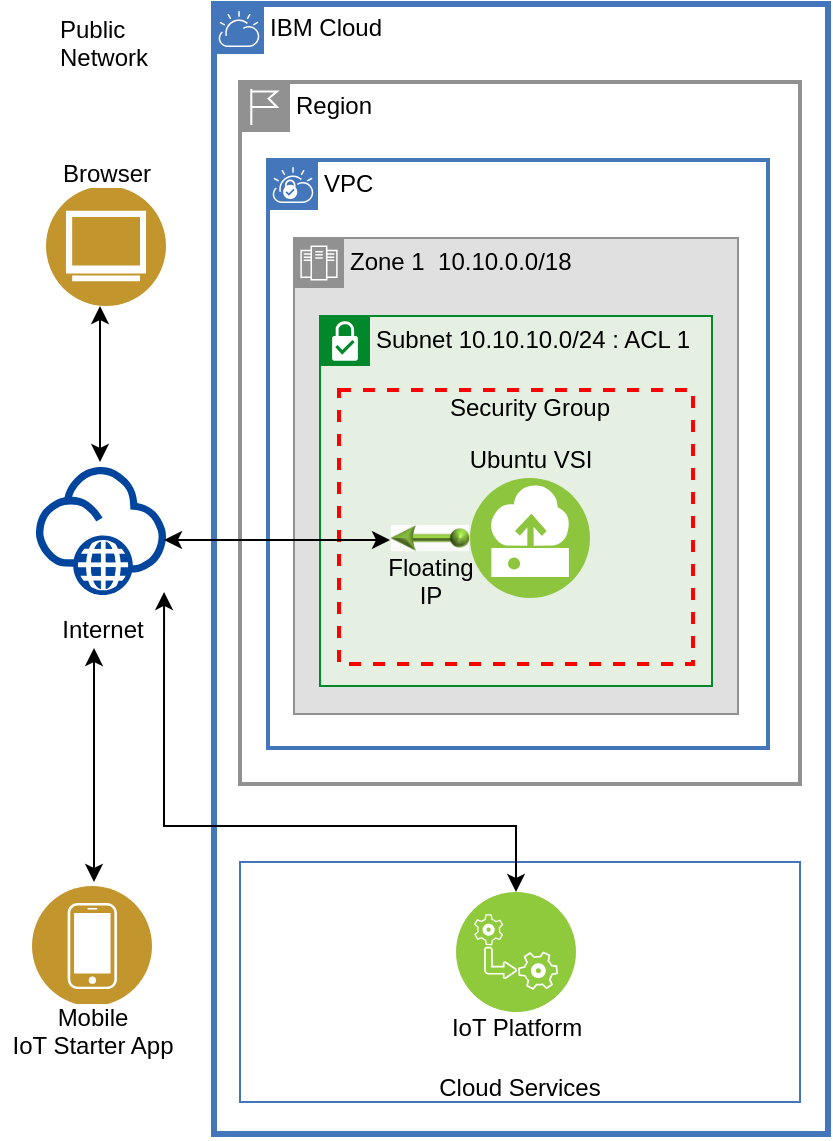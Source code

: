 <mxfile version="12.6.5" type="device"><diagram id="gla63Dk0FSsQ5Y3dld1r" name="Page-1"><mxGraphModel dx="786" dy="-342" grid="1" gridSize="10" guides="1" tooltips="1" connect="1" arrows="1" fold="1" page="1" pageScale="1" pageWidth="1169" pageHeight="827" math="0" shadow="0"><root><mxCell id="0"/><mxCell id="1" parent="0"/><mxCell id="bTNue8S2Y31426Qi5J3i-1" value="IBM Cloud" style="shape=mxgraph.ibm.box;prType=cloud;fontStyle=0;verticalAlign=top;align=left;spacingLeft=32;spacingTop=4;fillColor=none;rounded=0;whiteSpace=wrap;html=1;strokeColor=#4376BB;strokeWidth=3;dashed=0;container=1;spacing=-4;collapsible=0;" parent="1" vertex="1"><mxGeometry x="190" y="909" width="307" height="565" as="geometry"/></mxCell><mxCell id="bTNue8S2Y31426Qi5J3i-2" value="Region" style="shape=mxgraph.ibm.box;prType=region;fontStyle=0;verticalAlign=top;align=left;spacingLeft=32;spacingTop=4;fillColor=none;rounded=0;whiteSpace=wrap;html=1;strokeColor=#919191;strokeWidth=2;dashed=0;container=1;spacing=-4;collapsible=0;" parent="bTNue8S2Y31426Qi5J3i-1" vertex="1"><mxGeometry x="13" y="39" width="280" height="351" as="geometry"/></mxCell><mxCell id="bTNue8S2Y31426Qi5J3i-3" value="VPC" style="shape=mxgraph.ibm.box;prType=vpc;fontStyle=0;verticalAlign=top;align=left;spacingLeft=32;spacingTop=4;fillColor=none;rounded=0;whiteSpace=wrap;html=1;strokeColor=#4376BB;strokeWidth=2;dashed=0;container=1;spacing=-4;collapsible=0;" parent="bTNue8S2Y31426Qi5J3i-2" vertex="1"><mxGeometry x="14" y="39" width="250" height="294" as="geometry"/></mxCell><mxCell id="bTNue8S2Y31426Qi5J3i-4" value="Zone 1&amp;nbsp; 10.10.0.0/18" style="shape=mxgraph.ibm.box;prType=zone;fontStyle=0;verticalAlign=top;align=left;spacingLeft=32;spacingTop=4;fillColor=#E0E0E0;rounded=0;whiteSpace=wrap;html=1;strokeColor=#919191;strokeWidth=1;dashed=0;container=1;spacing=-4;collapsible=0;" parent="bTNue8S2Y31426Qi5J3i-3" vertex="1"><mxGeometry x="13" y="39" width="222" height="238" as="geometry"/></mxCell><mxCell id="bTNue8S2Y31426Qi5J3i-6" value="Subnet 10.10.10.0/24 : ACL 1" style="shape=mxgraph.ibm.box;prType=subnet;fontStyle=0;verticalAlign=top;align=left;spacingLeft=32;spacingTop=4;fillColor=#E6F0E2;rounded=0;whiteSpace=wrap;html=1;strokeColor=#00882B;strokeWidth=1;dashed=0;container=1;spacing=-4;collapsible=0;" parent="bTNue8S2Y31426Qi5J3i-4" vertex="1"><mxGeometry x="13" y="39" width="196" height="185" as="geometry"/></mxCell><mxCell id="C-B6inx4KxPN2ot2ONpx-7" value="Ubuntu VSI " style="aspect=fixed;perimeter=ellipsePerimeter;html=1;align=center;shadow=0;dashed=0;image;image=img/lib/ibm/vpc/Instance.svg;dashPattern=1 1;fontColor=#000000;fontSize=12;labelPosition=center;verticalLabelPosition=top;verticalAlign=bottom;imageBackground=none;labelBackgroundColor=none;spacingTop=-6;spacingLeft=0;" parent="bTNue8S2Y31426Qi5J3i-6" vertex="1"><mxGeometry x="75" y="81" width="60" height="60" as="geometry"/></mxCell><mxCell id="C-B6inx4KxPN2ot2ONpx-24" value="&lt;div&gt;Floating &lt;br&gt;&lt;/div&gt;&lt;div&gt;IP&lt;/div&gt;" style="aspect=fixed;perimeter=ellipsePerimeter;html=1;align=center;shadow=0;dashed=0;image;image=img/lib/ibm/vpc/FloatingIP.svg;fontColor=#000000;labelPosition=center;verticalLabelPosition=bottom;verticalAlign=top;fontSize=12;spacingLeft=-1;spacingTop=-19;spacingBottom=-20;rotation=0;textDirection=rtl;flipH=0;flipV=1;direction=west;labelBackgroundColor=none;" parent="bTNue8S2Y31426Qi5J3i-6" vertex="1"><mxGeometry x="35" y="91" width="40" height="40" as="geometry"/></mxCell><mxCell id="C-B6inx4KxPN2ot2ONpx-109" value="&lt;div&gt;Security Group&lt;br&gt;&lt;/div&gt;" style="fontStyle=0;verticalAlign=bottom;align=center;spacingTop=0;fillColor=none;rounded=0;whiteSpace=wrap;html=1;strokeColor=#FF0000;strokeWidth=2;dashed=1;container=0;collapsible=0;spacingLeft=13;labelPosition=center;verticalLabelPosition=top;spacingBottom=-18;" parent="bTNue8S2Y31426Qi5J3i-6" vertex="1"><mxGeometry x="9.5" y="37" width="177" height="137" as="geometry"/></mxCell><mxCell id="u5oOe2k3R1d7TPE-o1BB-6" value="Cloud Services" style="fontStyle=0;verticalAlign=top;align=center;spacingTop=-21;fillColor=none;rounded=0;whiteSpace=wrap;html=1;strokeColor=#4376BB;strokeWidth=1;dashed=0;container=1;collapsible=0;labelPosition=center;verticalLabelPosition=bottom;" vertex="1" parent="bTNue8S2Y31426Qi5J3i-1"><mxGeometry x="13" y="429" width="280" height="120" as="geometry"/></mxCell><mxCell id="u5oOe2k3R1d7TPE-o1BB-7" value="IoT Platform" style="aspect=fixed;perimeter=ellipsePerimeter;html=1;align=center;shadow=0;dashed=0;fontColor=#000000;labelBackgroundColor=#ffffff;fontSize=12;spacingTop=-6;image;image=img/lib/ibm/vpc/CloudServices.svg;strokeColor=#FFFFFF;" vertex="1" parent="u5oOe2k3R1d7TPE-o1BB-6"><mxGeometry x="108" y="15" width="60" height="60" as="geometry"/></mxCell><mxCell id="u5oOe2k3R1d7TPE-o1BB-10" value="&lt;div&gt;Public&lt;/div&gt;&lt;div&gt; Network&lt;/div&gt;" style="shape=mxgraph.ibm.box;prType=public;fontStyle=0;verticalAlign=top;align=left;spacingLeft=32;spacingTop=4;fillColor=none;rounded=0;whiteSpace=wrap;html=1;strokeColor=#FFFFFF;strokeWidth=3;dashed=0;container=1;spacing=-4;collapsible=0;fontColor=#000000;" vertex="1" parent="1"><mxGeometry x="85" y="910" width="102" height="565" as="geometry"/></mxCell><mxCell id="u5oOe2k3R1d7TPE-o1BB-22" style="edgeStyle=orthogonalEdgeStyle;rounded=0;orthogonalLoop=1;jettySize=auto;html=1;startArrow=classic;startFill=1;fontColor=#000000;" edge="1" parent="u5oOe2k3R1d7TPE-o1BB-10"><mxGeometry relative="1" as="geometry"><mxPoint x="45" y="438" as="sourcePoint"/><mxPoint x="45" y="321" as="targetPoint"/><Array as="points"><mxPoint x="45" y="430"/><mxPoint x="45" y="430"/></Array></mxGeometry></mxCell><mxCell id="u5oOe2k3R1d7TPE-o1BB-9" value="&lt;div&gt;Mobile&lt;/div&gt;&lt;div&gt;IoT Starter App&lt;/div&gt;" style="aspect=fixed;perimeter=ellipsePerimeter;html=1;align=center;shadow=0;dashed=0;fontColor=#000000;labelBackgroundColor=#ffffff;fontSize=12;spacingTop=-8;image;image=img/lib/ibm/users/device.svg;strokeColor=#FFFFFF;spacingBottom=0;" vertex="1" parent="u5oOe2k3R1d7TPE-o1BB-10"><mxGeometry x="14" y="440" width="60" height="60" as="geometry"/></mxCell><mxCell id="u5oOe2k3R1d7TPE-o1BB-8" value="Browser" style="aspect=fixed;perimeter=ellipsePerimeter;html=1;align=center;shadow=0;dashed=0;fontColor=#000000;labelBackgroundColor=#ffffff;fontSize=12;spacingTop=3;image;image=img/lib/ibm/users/browser.svg;strokeColor=#FFFFFF;labelPosition=center;verticalLabelPosition=top;verticalAlign=bottom;spacingBottom=-3;" vertex="1" parent="u5oOe2k3R1d7TPE-o1BB-10"><mxGeometry x="21" y="90" width="60" height="60" as="geometry"/></mxCell><mxCell id="u5oOe2k3R1d7TPE-o1BB-11" value="Internet" style="aspect=fixed;perimeter=ellipsePerimeter;html=1;align=center;shadow=0;dashed=0;fontColor=#000000;labelBackgroundColor=#ffffff;fontSize=12;spacingTop=3;image;image=img/lib/ibm/vpc/Internet.svg;strokeColor=#FFFFFF;" vertex="1" parent="u5oOe2k3R1d7TPE-o1BB-10"><mxGeometry x="16" y="230" width="65" height="65" as="geometry"/></mxCell><mxCell id="C-B6inx4KxPN2ot2ONpx-61" value="" style="html=1;labelBackgroundColor=#ffffff;startArrow=classic;startFill=1;startSize=6;endArrow=classic;endFill=1;endSize=6;jettySize=auto;orthogonalLoop=1;strokeWidth=1;fontSize=14;" parent="u5oOe2k3R1d7TPE-o1BB-10" edge="1"><mxGeometry width="60" height="60" relative="1" as="geometry"><mxPoint x="48" y="228" as="sourcePoint"/><mxPoint x="48" y="150" as="targetPoint"/></mxGeometry></mxCell><mxCell id="C-B6inx4KxPN2ot2ONpx-55" value="" style="edgeStyle=elbowEdgeStyle;rounded=0;elbow=vertical;html=1;labelBackgroundColor=#ffffff;startArrow=classic;startFill=1;startSize=6;endArrow=classic;endFill=1;endSize=6;jettySize=auto;orthogonalLoop=1;strokeWidth=1;fontSize=14;" parent="1" edge="1"><mxGeometry width="60" height="60" relative="1" as="geometry"><mxPoint x="165" y="1177" as="sourcePoint"/><mxPoint x="278" y="1177" as="targetPoint"/><Array as="points"/></mxGeometry></mxCell><mxCell id="u5oOe2k3R1d7TPE-o1BB-13" style="edgeStyle=orthogonalEdgeStyle;rounded=0;orthogonalLoop=1;jettySize=auto;html=1;exitX=0.5;exitY=0;exitDx=0;exitDy=0;entryX=0.985;entryY=0.969;entryDx=0;entryDy=0;entryPerimeter=0;fontColor=#000000;startArrow=classic;startFill=1;" edge="1" parent="1" source="u5oOe2k3R1d7TPE-o1BB-7" target="u5oOe2k3R1d7TPE-o1BB-11"><mxGeometry relative="1" as="geometry"><Array as="points"><mxPoint x="341" y="1320"/><mxPoint x="165" y="1320"/></Array></mxGeometry></mxCell><mxCell id="dCvMZ2OZZOgdDhihUdpA-1" parent="0"/><mxCell id="dCvMZ2OZZOgdDhihUdpA-84" parent="0"/><mxCell id="dCvMZ2OZZOgdDhihUdpA-85" value="Connector" parent="0"/><mxCell id="dCvMZ2OZZOgdDhihUdpA-86" parent="0"/><mxCell id="dCvMZ2OZZOgdDhihUdpA-87" value="Connector" parent="0"/><mxCell id="dCvMZ2OZZOgdDhihUdpA-88" parent="0"/><mxCell id="dCvMZ2OZZOgdDhihUdpA-89" parent="0"/><mxCell id="dCvMZ2OZZOgdDhihUdpA-90" value="Connector" parent="0"/><mxCell id="dCvMZ2OZZOgdDhihUdpA-91" parent="0"/><mxCell id="dCvMZ2OZZOgdDhihUdpA-92" value="Connector" parent="0"/></root></mxGraphModel></diagram></mxfile>